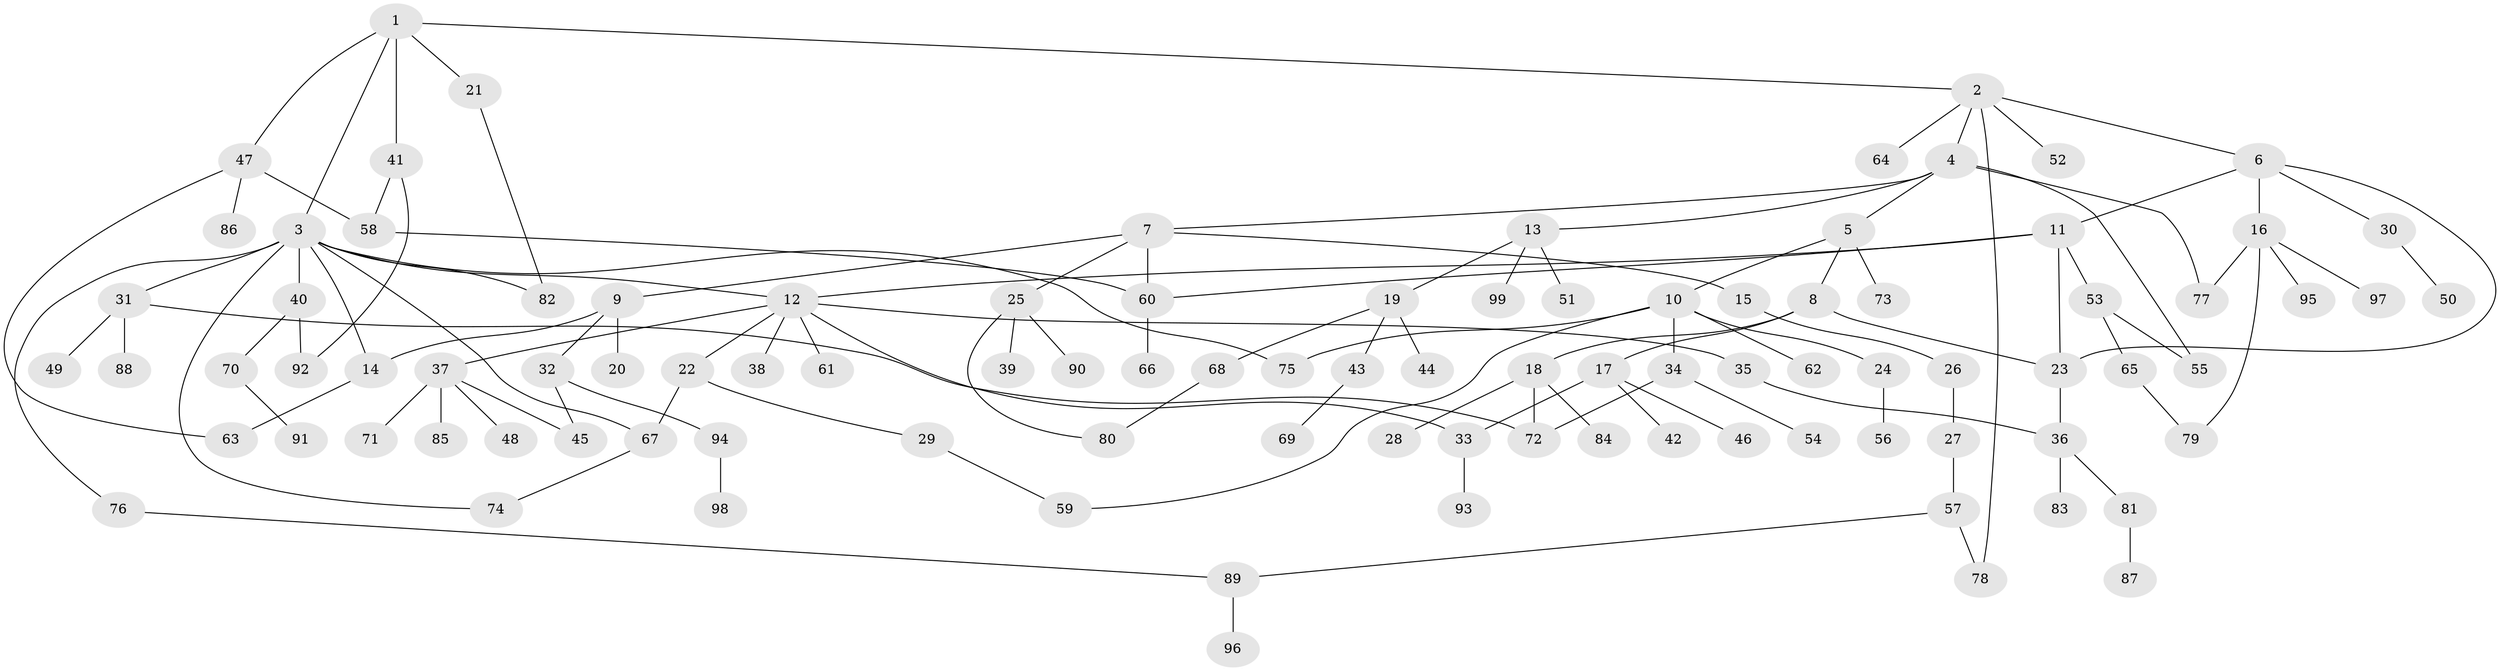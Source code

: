 // coarse degree distribution, {14: 0.034482758620689655, 10: 0.034482758620689655, 6: 0.034482758620689655, 5: 0.06896551724137931, 2: 0.20689655172413793, 1: 0.5172413793103449, 3: 0.034482758620689655, 4: 0.06896551724137931}
// Generated by graph-tools (version 1.1) at 2025/17/03/04/25 18:17:12]
// undirected, 99 vertices, 123 edges
graph export_dot {
graph [start="1"]
  node [color=gray90,style=filled];
  1;
  2;
  3;
  4;
  5;
  6;
  7;
  8;
  9;
  10;
  11;
  12;
  13;
  14;
  15;
  16;
  17;
  18;
  19;
  20;
  21;
  22;
  23;
  24;
  25;
  26;
  27;
  28;
  29;
  30;
  31;
  32;
  33;
  34;
  35;
  36;
  37;
  38;
  39;
  40;
  41;
  42;
  43;
  44;
  45;
  46;
  47;
  48;
  49;
  50;
  51;
  52;
  53;
  54;
  55;
  56;
  57;
  58;
  59;
  60;
  61;
  62;
  63;
  64;
  65;
  66;
  67;
  68;
  69;
  70;
  71;
  72;
  73;
  74;
  75;
  76;
  77;
  78;
  79;
  80;
  81;
  82;
  83;
  84;
  85;
  86;
  87;
  88;
  89;
  90;
  91;
  92;
  93;
  94;
  95;
  96;
  97;
  98;
  99;
  1 -- 2;
  1 -- 3;
  1 -- 21;
  1 -- 41;
  1 -- 47;
  2 -- 4;
  2 -- 6;
  2 -- 52;
  2 -- 64;
  2 -- 78;
  3 -- 12;
  3 -- 31;
  3 -- 40;
  3 -- 75;
  3 -- 76;
  3 -- 82;
  3 -- 74;
  3 -- 14;
  3 -- 67;
  4 -- 5;
  4 -- 7;
  4 -- 13;
  4 -- 77;
  4 -- 55;
  5 -- 8;
  5 -- 10;
  5 -- 73;
  6 -- 11;
  6 -- 16;
  6 -- 23;
  6 -- 30;
  7 -- 9;
  7 -- 15;
  7 -- 25;
  7 -- 60;
  8 -- 17;
  8 -- 18;
  8 -- 23;
  9 -- 14;
  9 -- 20;
  9 -- 32;
  10 -- 24;
  10 -- 34;
  10 -- 59;
  10 -- 62;
  10 -- 75;
  11 -- 53;
  11 -- 23;
  11 -- 60;
  11 -- 12;
  12 -- 22;
  12 -- 33;
  12 -- 35;
  12 -- 37;
  12 -- 38;
  12 -- 61;
  13 -- 19;
  13 -- 51;
  13 -- 99;
  14 -- 63;
  15 -- 26;
  16 -- 77;
  16 -- 95;
  16 -- 97;
  16 -- 79;
  17 -- 42;
  17 -- 46;
  17 -- 33;
  18 -- 28;
  18 -- 84;
  18 -- 72;
  19 -- 43;
  19 -- 44;
  19 -- 68;
  21 -- 82;
  22 -- 29;
  22 -- 67;
  23 -- 36;
  24 -- 56;
  25 -- 39;
  25 -- 80;
  25 -- 90;
  26 -- 27;
  27 -- 57;
  29 -- 59;
  30 -- 50;
  31 -- 49;
  31 -- 72;
  31 -- 88;
  32 -- 94;
  32 -- 45;
  33 -- 93;
  34 -- 54;
  34 -- 72;
  35 -- 36;
  36 -- 81;
  36 -- 83;
  37 -- 45;
  37 -- 48;
  37 -- 71;
  37 -- 85;
  40 -- 70;
  40 -- 92;
  41 -- 92;
  41 -- 58;
  43 -- 69;
  47 -- 58;
  47 -- 86;
  47 -- 63;
  53 -- 55;
  53 -- 65;
  57 -- 78;
  57 -- 89;
  58 -- 60;
  60 -- 66;
  65 -- 79;
  67 -- 74;
  68 -- 80;
  70 -- 91;
  76 -- 89;
  81 -- 87;
  89 -- 96;
  94 -- 98;
}
